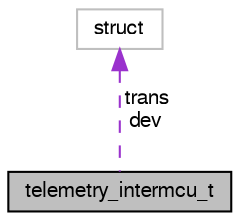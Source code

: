 digraph "telemetry_intermcu_t"
{
  edge [fontname="FreeSans",fontsize="10",labelfontname="FreeSans",labelfontsize="10"];
  node [fontname="FreeSans",fontsize="10",shape=record];
  Node1 [label="telemetry_intermcu_t",height=0.2,width=0.4,color="black", fillcolor="grey75", style="filled", fontcolor="black"];
  Node2 -> Node1 [dir="back",color="darkorchid3",fontsize="10",style="dashed",label=" trans\ndev" ,fontname="FreeSans"];
  Node2 [label="struct",height=0.2,width=0.4,color="grey75", fillcolor="white", style="filled"];
}
